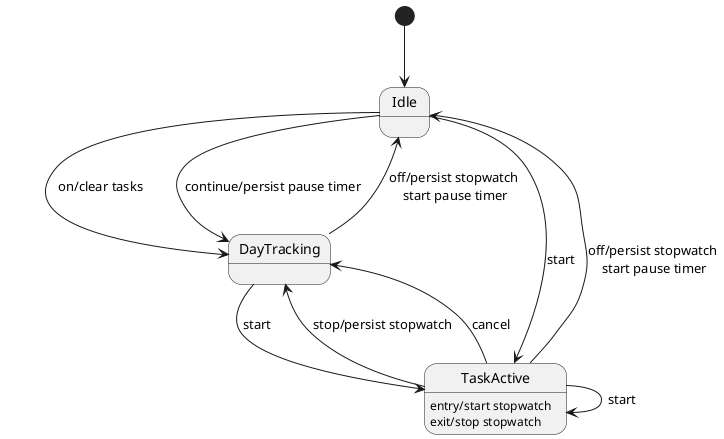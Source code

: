 @startuml
skinparam monochrome true
skinparam shadowing false

[*] --> Idle
Idle --> DayTracking : on/clear tasks
Idle --> DayTracking : continue/persist pause timer
Idle --> TaskActive : start

DayTracking --> Idle : off/persist stopwatch\n start pause timer
DayTracking --> TaskActive : start

TaskActive --> TaskActive : start
TaskActive --> DayTracking : stop/persist stopwatch
TaskActive --> DayTracking : cancel

TaskActive --> Idle : off/persist stopwatch\n start pause timer

TaskActive : entry/start stopwatch
TaskActive : exit/stop stopwatch

@enduml
